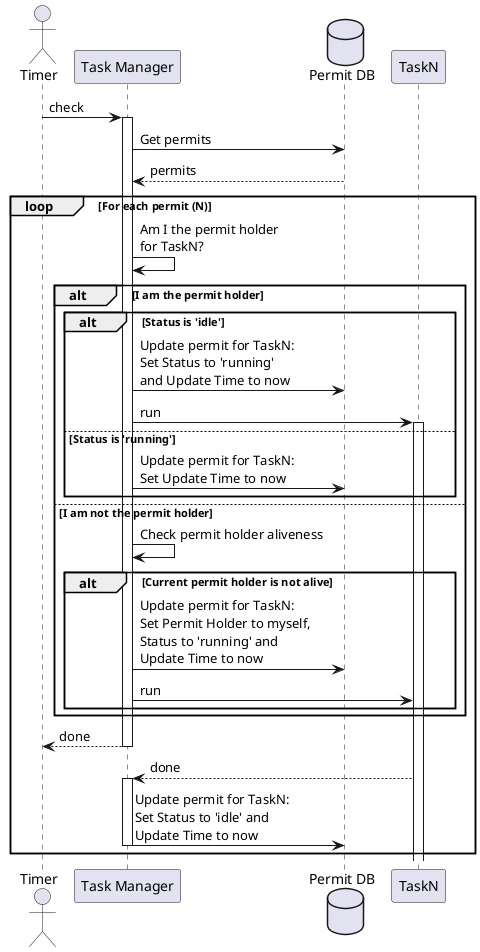 @startuml
'https://plantuml.com/sequence-diagram

actor "Timer" as timer
participant "Task Manager" as taskMgr
database "Permit DB" as taskDB
participant "TaskN" as task

timer -> taskMgr: check

activate taskMgr

taskMgr -> taskDB: Get permits
taskDB --> taskMgr: permits

loop For each permit (N)

taskMgr -> taskMgr: Am I the permit holder\nfor TaskN?

alt I am the permit holder
  alt Status is 'idle'
    taskMgr -> taskDB: Update permit for TaskN:\nSet Status to 'running'\nand Update Time to now
    taskMgr -> task: run
    activate task
  else Status is 'running'
      taskMgr -> taskDB: Update permit for TaskN:\nSet Update Time to now
  end
else I am not the permit holder
  taskMgr -> taskMgr: Check permit holder aliveness

  alt Current permit holder is not alive
    taskMgr -> taskDB: Update permit for TaskN:\nSet Permit Holder to myself,\nStatus to 'running' and\nUpdate Time to now
    taskMgr -> task: run
  end
end

timer <-- taskMgr: done

deactivate taskMgr

task --> taskMgr: done

activate taskMgr
  taskMgr -> taskDB: Update permit for TaskN:\nSet Status to 'idle' and\nUpdate Time to now
deactivate taskMgr

end loop

@enduml
